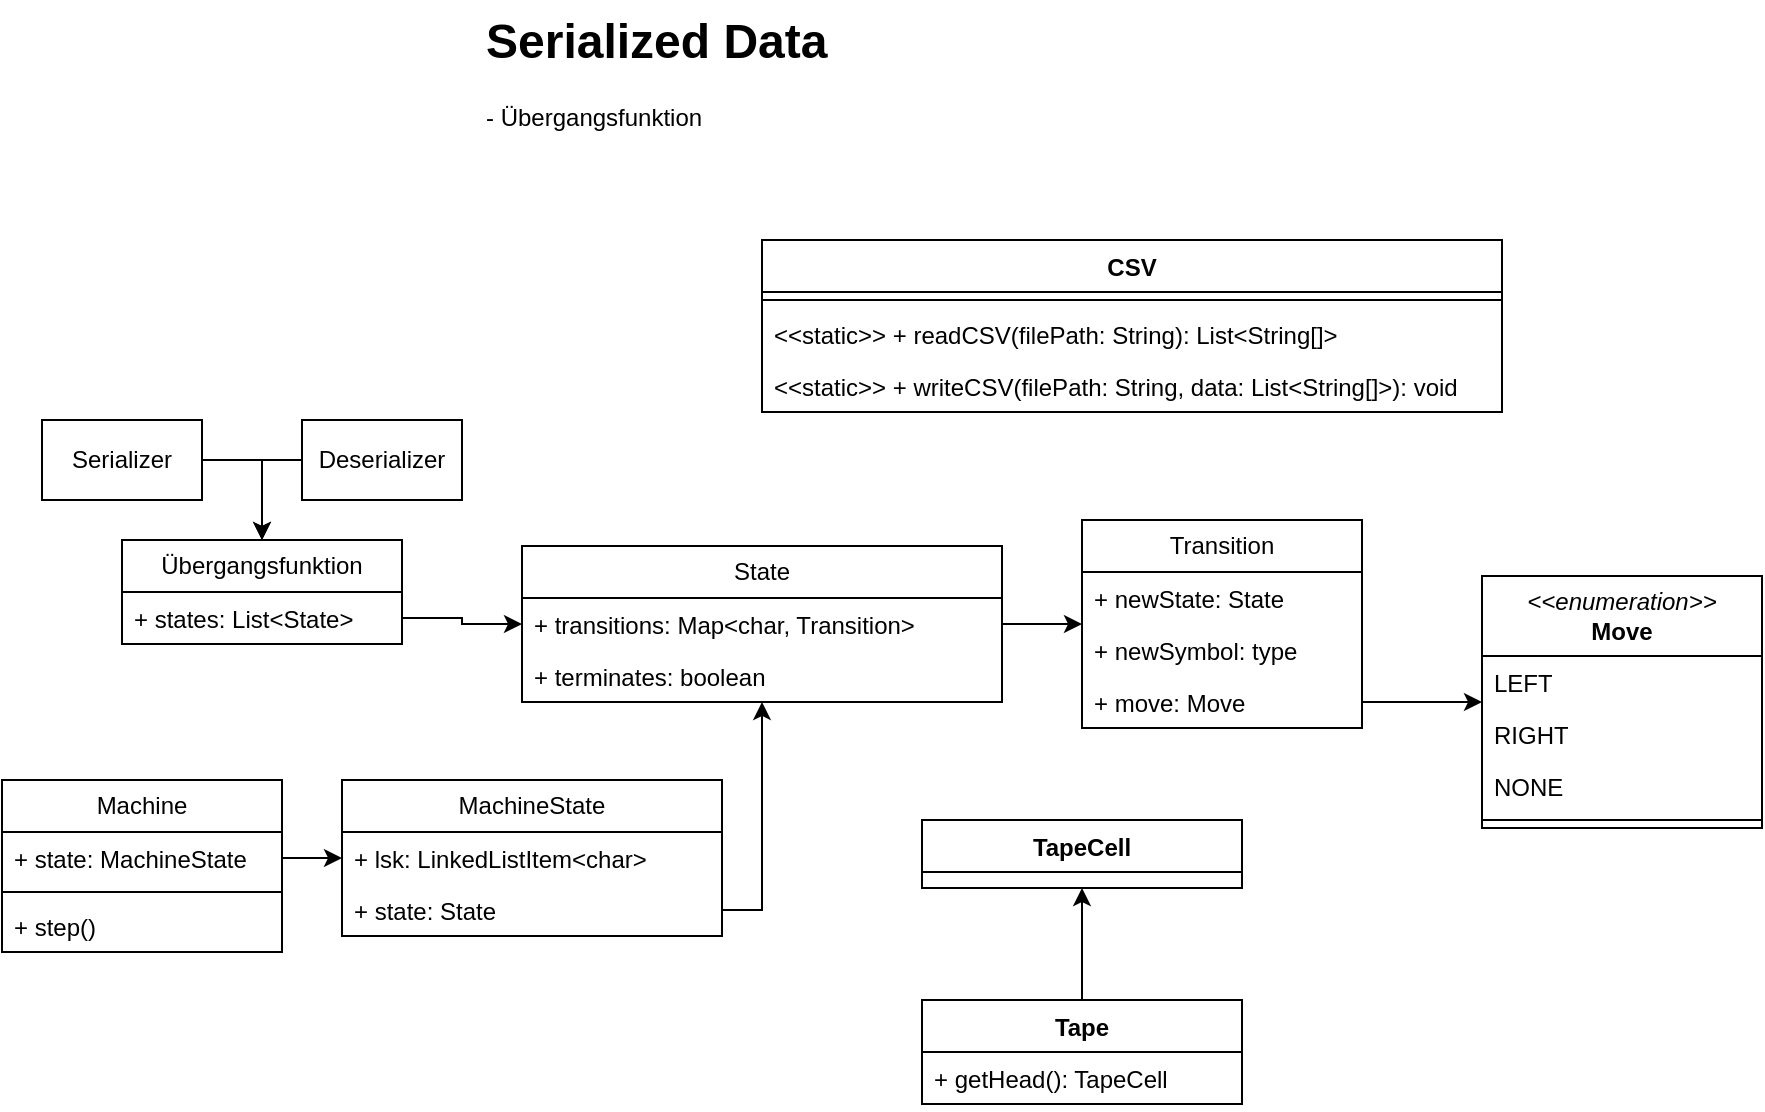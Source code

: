 <mxfile>
    <diagram name="Seite-1" id="agwqZC_TU5OIGDymuj-D">
        <mxGraphModel dx="1082" dy="505" grid="1" gridSize="10" guides="1" tooltips="1" connect="1" arrows="1" fold="1" page="1" pageScale="1" pageWidth="827" pageHeight="1169" math="0" shadow="0">
            <root>
                <mxCell id="0"/>
                <mxCell id="1" parent="0"/>
                <mxCell id="TJZsFvZYOPBWQWU83Hrf-61" style="edgeStyle=orthogonalEdgeStyle;rounded=0;orthogonalLoop=1;jettySize=auto;html=1;exitX=1;exitY=0.5;exitDx=0;exitDy=0;" parent="1" source="TJZsFvZYOPBWQWU83Hrf-1" target="TJZsFvZYOPBWQWU83Hrf-39" edge="1">
                    <mxGeometry relative="1" as="geometry"/>
                </mxCell>
                <mxCell id="TJZsFvZYOPBWQWU83Hrf-1" value="Serializer" style="rounded=0;whiteSpace=wrap;html=1;" parent="1" vertex="1">
                    <mxGeometry x="40" y="270" width="80" height="40" as="geometry"/>
                </mxCell>
                <mxCell id="TJZsFvZYOPBWQWU83Hrf-8" value="&lt;div&gt;&lt;i&gt;&amp;lt;&amp;lt;enumeration&amp;gt;&amp;gt;&lt;/i&gt;&lt;/div&gt;&lt;b&gt;Move&lt;/b&gt;" style="swimlane;fontStyle=0;childLayout=stackLayout;horizontal=1;startSize=40;fillColor=none;horizontalStack=0;resizeParent=1;resizeParentMax=0;resizeLast=0;collapsible=1;marginBottom=0;whiteSpace=wrap;html=1;" parent="1" vertex="1">
                    <mxGeometry x="760" y="348" width="140" height="126" as="geometry">
                        <mxRectangle x="440" y="240" width="140" height="40" as="alternateBounds"/>
                    </mxGeometry>
                </mxCell>
                <mxCell id="TJZsFvZYOPBWQWU83Hrf-19" value="LEFT" style="text;strokeColor=none;fillColor=none;align=left;verticalAlign=top;spacingLeft=4;spacingRight=4;overflow=hidden;rotatable=0;points=[[0,0.5],[1,0.5]];portConstraint=eastwest;whiteSpace=wrap;html=1;" parent="TJZsFvZYOPBWQWU83Hrf-8" vertex="1">
                    <mxGeometry y="40" width="140" height="26" as="geometry"/>
                </mxCell>
                <mxCell id="TJZsFvZYOPBWQWU83Hrf-20" value="RIGHT" style="text;strokeColor=none;fillColor=none;align=left;verticalAlign=top;spacingLeft=4;spacingRight=4;overflow=hidden;rotatable=0;points=[[0,0.5],[1,0.5]];portConstraint=eastwest;whiteSpace=wrap;html=1;" parent="TJZsFvZYOPBWQWU83Hrf-8" vertex="1">
                    <mxGeometry y="66" width="140" height="26" as="geometry"/>
                </mxCell>
                <mxCell id="TJZsFvZYOPBWQWU83Hrf-21" value="NONE" style="text;strokeColor=none;fillColor=none;align=left;verticalAlign=top;spacingLeft=4;spacingRight=4;overflow=hidden;rotatable=0;points=[[0,0.5],[1,0.5]];portConstraint=eastwest;whiteSpace=wrap;html=1;" parent="TJZsFvZYOPBWQWU83Hrf-8" vertex="1">
                    <mxGeometry y="92" width="140" height="26" as="geometry"/>
                </mxCell>
                <mxCell id="TJZsFvZYOPBWQWU83Hrf-22" value="" style="line;strokeWidth=1;fillColor=none;align=left;verticalAlign=middle;spacingTop=-1;spacingLeft=3;spacingRight=3;rotatable=0;labelPosition=right;points=[];portConstraint=eastwest;strokeColor=inherit;" parent="TJZsFvZYOPBWQWU83Hrf-8" vertex="1">
                    <mxGeometry y="118" width="140" height="8" as="geometry"/>
                </mxCell>
                <mxCell id="TJZsFvZYOPBWQWU83Hrf-27" value="Transition" style="swimlane;fontStyle=0;childLayout=stackLayout;horizontal=1;startSize=26;fillColor=none;horizontalStack=0;resizeParent=1;resizeParentMax=0;resizeLast=0;collapsible=1;marginBottom=0;whiteSpace=wrap;html=1;" parent="1" vertex="1">
                    <mxGeometry x="560" y="320" width="140" height="104" as="geometry"/>
                </mxCell>
                <mxCell id="TJZsFvZYOPBWQWU83Hrf-28" value="+ newState: State" style="text;strokeColor=none;fillColor=none;align=left;verticalAlign=top;spacingLeft=4;spacingRight=4;overflow=hidden;rotatable=0;points=[[0,0.5],[1,0.5]];portConstraint=eastwest;whiteSpace=wrap;html=1;" parent="TJZsFvZYOPBWQWU83Hrf-27" vertex="1">
                    <mxGeometry y="26" width="140" height="26" as="geometry"/>
                </mxCell>
                <mxCell id="TJZsFvZYOPBWQWU83Hrf-29" value="+ newSymbol: type" style="text;strokeColor=none;fillColor=none;align=left;verticalAlign=top;spacingLeft=4;spacingRight=4;overflow=hidden;rotatable=0;points=[[0,0.5],[1,0.5]];portConstraint=eastwest;whiteSpace=wrap;html=1;" parent="TJZsFvZYOPBWQWU83Hrf-27" vertex="1">
                    <mxGeometry y="52" width="140" height="26" as="geometry"/>
                </mxCell>
                <mxCell id="TJZsFvZYOPBWQWU83Hrf-30" value="+ move: Move" style="text;strokeColor=none;fillColor=none;align=left;verticalAlign=top;spacingLeft=4;spacingRight=4;overflow=hidden;rotatable=0;points=[[0,0.5],[1,0.5]];portConstraint=eastwest;whiteSpace=wrap;html=1;" parent="TJZsFvZYOPBWQWU83Hrf-27" vertex="1">
                    <mxGeometry y="78" width="140" height="26" as="geometry"/>
                </mxCell>
                <mxCell id="TJZsFvZYOPBWQWU83Hrf-31" value="State" style="swimlane;fontStyle=0;childLayout=stackLayout;horizontal=1;startSize=26;fillColor=none;horizontalStack=0;resizeParent=1;resizeParentMax=0;resizeLast=0;collapsible=1;marginBottom=0;whiteSpace=wrap;html=1;" parent="1" vertex="1">
                    <mxGeometry x="280" y="333" width="240" height="78" as="geometry"/>
                </mxCell>
                <mxCell id="TJZsFvZYOPBWQWU83Hrf-32" value="+ transitions: Map&amp;lt;char, Transition&amp;gt;" style="text;strokeColor=none;fillColor=none;align=left;verticalAlign=top;spacingLeft=4;spacingRight=4;overflow=hidden;rotatable=0;points=[[0,0.5],[1,0.5]];portConstraint=eastwest;whiteSpace=wrap;html=1;" parent="TJZsFvZYOPBWQWU83Hrf-31" vertex="1">
                    <mxGeometry y="26" width="240" height="26" as="geometry"/>
                </mxCell>
                <mxCell id="TJZsFvZYOPBWQWU83Hrf-62" value="+ terminates: boolean" style="text;strokeColor=none;fillColor=none;align=left;verticalAlign=top;spacingLeft=4;spacingRight=4;overflow=hidden;rotatable=0;points=[[0,0.5],[1,0.5]];portConstraint=eastwest;whiteSpace=wrap;html=1;" parent="TJZsFvZYOPBWQWU83Hrf-31" vertex="1">
                    <mxGeometry y="52" width="240" height="26" as="geometry"/>
                </mxCell>
                <mxCell id="TJZsFvZYOPBWQWU83Hrf-39" value="Übergangsfunktion" style="swimlane;fontStyle=0;childLayout=stackLayout;horizontal=1;startSize=26;fillColor=none;horizontalStack=0;resizeParent=1;resizeParentMax=0;resizeLast=0;collapsible=1;marginBottom=0;whiteSpace=wrap;html=1;" parent="1" vertex="1">
                    <mxGeometry x="80" y="330" width="140" height="52" as="geometry"/>
                </mxCell>
                <mxCell id="TJZsFvZYOPBWQWU83Hrf-40" value="+ states: List&amp;lt;State&amp;gt;" style="text;strokeColor=none;fillColor=none;align=left;verticalAlign=top;spacingLeft=4;spacingRight=4;overflow=hidden;rotatable=0;points=[[0,0.5],[1,0.5]];portConstraint=eastwest;whiteSpace=wrap;html=1;" parent="TJZsFvZYOPBWQWU83Hrf-39" vertex="1">
                    <mxGeometry y="26" width="140" height="26" as="geometry"/>
                </mxCell>
                <mxCell id="TJZsFvZYOPBWQWU83Hrf-43" style="edgeStyle=orthogonalEdgeStyle;rounded=0;orthogonalLoop=1;jettySize=auto;html=1;exitX=1;exitY=0.5;exitDx=0;exitDy=0;" parent="1" source="TJZsFvZYOPBWQWU83Hrf-30" target="TJZsFvZYOPBWQWU83Hrf-8" edge="1">
                    <mxGeometry relative="1" as="geometry"/>
                </mxCell>
                <mxCell id="TJZsFvZYOPBWQWU83Hrf-44" style="edgeStyle=orthogonalEdgeStyle;rounded=0;orthogonalLoop=1;jettySize=auto;html=1;exitX=1;exitY=0.5;exitDx=0;exitDy=0;" parent="1" source="TJZsFvZYOPBWQWU83Hrf-32" target="TJZsFvZYOPBWQWU83Hrf-27" edge="1">
                    <mxGeometry relative="1" as="geometry"/>
                </mxCell>
                <mxCell id="TJZsFvZYOPBWQWU83Hrf-45" style="edgeStyle=orthogonalEdgeStyle;rounded=0;orthogonalLoop=1;jettySize=auto;html=1;exitX=1;exitY=0.5;exitDx=0;exitDy=0;" parent="1" source="TJZsFvZYOPBWQWU83Hrf-40" target="TJZsFvZYOPBWQWU83Hrf-31" edge="1">
                    <mxGeometry relative="1" as="geometry"/>
                </mxCell>
                <mxCell id="TJZsFvZYOPBWQWU83Hrf-46" value="MachineState" style="swimlane;fontStyle=0;childLayout=stackLayout;horizontal=1;startSize=26;fillColor=none;horizontalStack=0;resizeParent=1;resizeParentMax=0;resizeLast=0;collapsible=1;marginBottom=0;whiteSpace=wrap;html=1;" parent="1" vertex="1">
                    <mxGeometry x="190" y="450" width="190" height="78" as="geometry"/>
                </mxCell>
                <mxCell id="TJZsFvZYOPBWQWU83Hrf-59" value="+ lsk: LinkedListItem&amp;lt;char&amp;gt;" style="text;strokeColor=none;fillColor=none;align=left;verticalAlign=top;spacingLeft=4;spacingRight=4;overflow=hidden;rotatable=0;points=[[0,0.5],[1,0.5]];portConstraint=eastwest;whiteSpace=wrap;html=1;" parent="TJZsFvZYOPBWQWU83Hrf-46" vertex="1">
                    <mxGeometry y="26" width="190" height="26" as="geometry"/>
                </mxCell>
                <mxCell id="TJZsFvZYOPBWQWU83Hrf-48" value="+ state: State" style="text;strokeColor=none;fillColor=none;align=left;verticalAlign=top;spacingLeft=4;spacingRight=4;overflow=hidden;rotatable=0;points=[[0,0.5],[1,0.5]];portConstraint=eastwest;whiteSpace=wrap;html=1;" parent="TJZsFvZYOPBWQWU83Hrf-46" vertex="1">
                    <mxGeometry y="52" width="190" height="26" as="geometry"/>
                </mxCell>
                <mxCell id="TJZsFvZYOPBWQWU83Hrf-50" value="Machine" style="swimlane;fontStyle=0;childLayout=stackLayout;horizontal=1;startSize=26;fillColor=none;horizontalStack=0;resizeParent=1;resizeParentMax=0;resizeLast=0;collapsible=1;marginBottom=0;whiteSpace=wrap;html=1;" parent="1" vertex="1">
                    <mxGeometry x="20" y="450" width="140" height="86" as="geometry"/>
                </mxCell>
                <mxCell id="TJZsFvZYOPBWQWU83Hrf-51" value="+ state: MachineState" style="text;strokeColor=none;fillColor=none;align=left;verticalAlign=top;spacingLeft=4;spacingRight=4;overflow=hidden;rotatable=0;points=[[0,0.5],[1,0.5]];portConstraint=eastwest;whiteSpace=wrap;html=1;" parent="TJZsFvZYOPBWQWU83Hrf-50" vertex="1">
                    <mxGeometry y="26" width="140" height="26" as="geometry"/>
                </mxCell>
                <mxCell id="TJZsFvZYOPBWQWU83Hrf-55" value="" style="line;strokeWidth=1;fillColor=none;align=left;verticalAlign=middle;spacingTop=-1;spacingLeft=3;spacingRight=3;rotatable=0;labelPosition=right;points=[];portConstraint=eastwest;strokeColor=inherit;" parent="TJZsFvZYOPBWQWU83Hrf-50" vertex="1">
                    <mxGeometry y="52" width="140" height="8" as="geometry"/>
                </mxCell>
                <mxCell id="TJZsFvZYOPBWQWU83Hrf-57" value="+ step()" style="text;strokeColor=none;fillColor=none;align=left;verticalAlign=top;spacingLeft=4;spacingRight=4;overflow=hidden;rotatable=0;points=[[0,0.5],[1,0.5]];portConstraint=eastwest;whiteSpace=wrap;html=1;" parent="TJZsFvZYOPBWQWU83Hrf-50" vertex="1">
                    <mxGeometry y="60" width="140" height="26" as="geometry"/>
                </mxCell>
                <mxCell id="TJZsFvZYOPBWQWU83Hrf-58" style="edgeStyle=orthogonalEdgeStyle;rounded=0;orthogonalLoop=1;jettySize=auto;html=1;exitX=1;exitY=0.5;exitDx=0;exitDy=0;" parent="1" source="TJZsFvZYOPBWQWU83Hrf-51" target="TJZsFvZYOPBWQWU83Hrf-46" edge="1">
                    <mxGeometry relative="1" as="geometry"/>
                </mxCell>
                <mxCell id="TJZsFvZYOPBWQWU83Hrf-60" style="edgeStyle=orthogonalEdgeStyle;rounded=0;orthogonalLoop=1;jettySize=auto;html=1;exitX=1;exitY=0.5;exitDx=0;exitDy=0;" parent="1" source="TJZsFvZYOPBWQWU83Hrf-48" target="TJZsFvZYOPBWQWU83Hrf-31" edge="1">
                    <mxGeometry relative="1" as="geometry"/>
                </mxCell>
                <mxCell id="TJZsFvZYOPBWQWU83Hrf-64" style="edgeStyle=orthogonalEdgeStyle;rounded=0;orthogonalLoop=1;jettySize=auto;html=1;exitX=0;exitY=0.5;exitDx=0;exitDy=0;" parent="1" source="TJZsFvZYOPBWQWU83Hrf-63" target="TJZsFvZYOPBWQWU83Hrf-39" edge="1">
                    <mxGeometry relative="1" as="geometry"/>
                </mxCell>
                <mxCell id="TJZsFvZYOPBWQWU83Hrf-63" value="Deserializer" style="rounded=0;whiteSpace=wrap;html=1;" parent="1" vertex="1">
                    <mxGeometry x="170" y="270" width="80" height="40" as="geometry"/>
                </mxCell>
                <mxCell id="TJZsFvZYOPBWQWU83Hrf-65" value="&lt;h1 style=&quot;margin-top: 0px;&quot;&gt;Serialized Data&lt;/h1&gt;&lt;p&gt;- Übergangsfunktion&lt;/p&gt;&lt;p&gt;&lt;br&gt;&lt;/p&gt;" style="text;html=1;whiteSpace=wrap;overflow=hidden;rounded=0;" parent="1" vertex="1">
                    <mxGeometry x="260" y="60" width="380" height="120" as="geometry"/>
                </mxCell>
                <mxCell id="pvoaH-eM6HF3G7Z4RXcV-3" value="TapeCell" style="swimlane;fontStyle=1;align=center;verticalAlign=top;childLayout=stackLayout;horizontal=1;startSize=26;horizontalStack=0;resizeParent=1;resizeParentMax=0;resizeLast=0;collapsible=1;marginBottom=0;whiteSpace=wrap;html=1;" parent="1" vertex="1">
                    <mxGeometry x="480" y="470" width="160" height="34" as="geometry"/>
                </mxCell>
                <mxCell id="pvoaH-eM6HF3G7Z4RXcV-9" style="edgeStyle=orthogonalEdgeStyle;rounded=0;orthogonalLoop=1;jettySize=auto;html=1;exitX=0.5;exitY=0;exitDx=0;exitDy=0;entryX=0.5;entryY=1;entryDx=0;entryDy=0;" parent="1" source="pvoaH-eM6HF3G7Z4RXcV-7" target="pvoaH-eM6HF3G7Z4RXcV-3" edge="1">
                    <mxGeometry relative="1" as="geometry"/>
                </mxCell>
                <mxCell id="pvoaH-eM6HF3G7Z4RXcV-7" value="Tape" style="swimlane;fontStyle=1;align=center;verticalAlign=top;childLayout=stackLayout;horizontal=1;startSize=26;horizontalStack=0;resizeParent=1;resizeParentMax=0;resizeLast=0;collapsible=1;marginBottom=0;whiteSpace=wrap;html=1;" parent="1" vertex="1">
                    <mxGeometry x="480" y="560" width="160" height="52" as="geometry"/>
                </mxCell>
                <mxCell id="pvoaH-eM6HF3G7Z4RXcV-8" value="+ getHead(): TapeCell" style="text;strokeColor=none;fillColor=none;align=left;verticalAlign=top;spacingLeft=4;spacingRight=4;overflow=hidden;rotatable=0;points=[[0,0.5],[1,0.5]];portConstraint=eastwest;whiteSpace=wrap;html=1;" parent="pvoaH-eM6HF3G7Z4RXcV-7" vertex="1">
                    <mxGeometry y="26" width="160" height="26" as="geometry"/>
                </mxCell>
                <mxCell id="2" value="CSV" style="swimlane;fontStyle=1;align=center;verticalAlign=top;childLayout=stackLayout;horizontal=1;startSize=26;horizontalStack=0;resizeParent=1;resizeParentMax=0;resizeLast=0;collapsible=1;marginBottom=0;whiteSpace=wrap;html=1;" vertex="1" parent="1">
                    <mxGeometry x="400" y="180" width="370" height="86" as="geometry"/>
                </mxCell>
                <mxCell id="4" value="" style="line;strokeWidth=1;fillColor=none;align=left;verticalAlign=middle;spacingTop=-1;spacingLeft=3;spacingRight=3;rotatable=0;labelPosition=right;points=[];portConstraint=eastwest;strokeColor=inherit;" vertex="1" parent="2">
                    <mxGeometry y="26" width="370" height="8" as="geometry"/>
                </mxCell>
                <mxCell id="5" value="&amp;lt;&amp;lt;static&amp;gt;&amp;gt; + readCSV(filePath: String): List&amp;lt;String[]&amp;gt;" style="text;strokeColor=none;fillColor=none;align=left;verticalAlign=top;spacingLeft=4;spacingRight=4;overflow=hidden;rotatable=0;points=[[0,0.5],[1,0.5]];portConstraint=eastwest;whiteSpace=wrap;html=1;" vertex="1" parent="2">
                    <mxGeometry y="34" width="370" height="26" as="geometry"/>
                </mxCell>
                <mxCell id="6" value="&amp;lt;&amp;lt;static&amp;gt;&amp;gt; + writeCSV(filePath: String, data: List&amp;lt;String[]&amp;gt;): void" style="text;strokeColor=none;fillColor=none;align=left;verticalAlign=top;spacingLeft=4;spacingRight=4;overflow=hidden;rotatable=0;points=[[0,0.5],[1,0.5]];portConstraint=eastwest;whiteSpace=wrap;html=1;" vertex="1" parent="2">
                    <mxGeometry y="60" width="370" height="26" as="geometry"/>
                </mxCell>
            </root>
        </mxGraphModel>
    </diagram>
</mxfile>